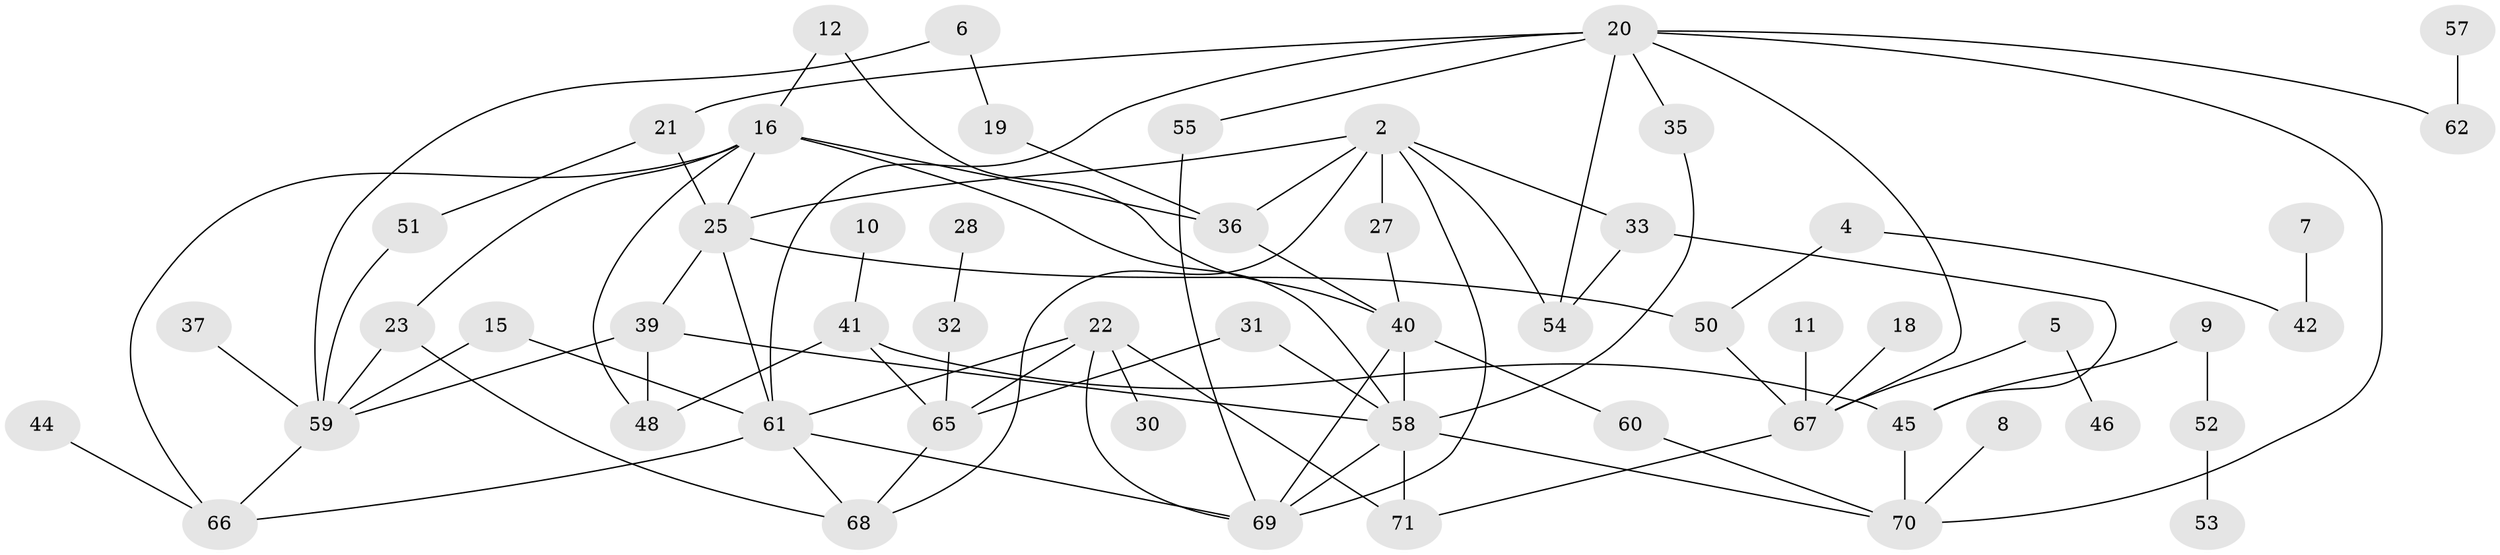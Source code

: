 // original degree distribution, {0: 0.09929078014184398, 3: 0.20567375886524822, 4: 0.10638297872340426, 5: 0.04964539007092199, 2: 0.3191489361702128, 1: 0.19858156028368795, 6: 0.014184397163120567, 8: 0.0070921985815602835}
// Generated by graph-tools (version 1.1) at 2025/49/03/09/25 03:49:09]
// undirected, 55 vertices, 87 edges
graph export_dot {
graph [start="1"]
  node [color=gray90,style=filled];
  2;
  4;
  5;
  6;
  7;
  8;
  9;
  10;
  11;
  12;
  15;
  16;
  18;
  19;
  20;
  21;
  22;
  23;
  25;
  27;
  28;
  30;
  31;
  32;
  33;
  35;
  36;
  37;
  39;
  40;
  41;
  42;
  44;
  45;
  46;
  48;
  50;
  51;
  52;
  53;
  54;
  55;
  57;
  58;
  59;
  60;
  61;
  62;
  65;
  66;
  67;
  68;
  69;
  70;
  71;
  2 -- 25 [weight=1.0];
  2 -- 27 [weight=1.0];
  2 -- 33 [weight=1.0];
  2 -- 36 [weight=1.0];
  2 -- 54 [weight=1.0];
  2 -- 68 [weight=1.0];
  2 -- 69 [weight=1.0];
  4 -- 42 [weight=1.0];
  4 -- 50 [weight=1.0];
  5 -- 46 [weight=1.0];
  5 -- 67 [weight=1.0];
  6 -- 19 [weight=1.0];
  6 -- 59 [weight=1.0];
  7 -- 42 [weight=1.0];
  8 -- 70 [weight=1.0];
  9 -- 45 [weight=1.0];
  9 -- 52 [weight=1.0];
  10 -- 41 [weight=1.0];
  11 -- 67 [weight=2.0];
  12 -- 16 [weight=1.0];
  12 -- 40 [weight=1.0];
  15 -- 59 [weight=1.0];
  15 -- 61 [weight=1.0];
  16 -- 23 [weight=1.0];
  16 -- 25 [weight=1.0];
  16 -- 36 [weight=1.0];
  16 -- 48 [weight=1.0];
  16 -- 58 [weight=1.0];
  16 -- 66 [weight=1.0];
  18 -- 67 [weight=1.0];
  19 -- 36 [weight=1.0];
  20 -- 21 [weight=1.0];
  20 -- 35 [weight=1.0];
  20 -- 54 [weight=1.0];
  20 -- 55 [weight=1.0];
  20 -- 61 [weight=1.0];
  20 -- 62 [weight=1.0];
  20 -- 67 [weight=1.0];
  20 -- 70 [weight=1.0];
  21 -- 25 [weight=1.0];
  21 -- 51 [weight=1.0];
  22 -- 30 [weight=1.0];
  22 -- 61 [weight=1.0];
  22 -- 65 [weight=1.0];
  22 -- 69 [weight=1.0];
  22 -- 71 [weight=1.0];
  23 -- 59 [weight=1.0];
  23 -- 68 [weight=1.0];
  25 -- 39 [weight=1.0];
  25 -- 50 [weight=1.0];
  25 -- 61 [weight=1.0];
  27 -- 40 [weight=1.0];
  28 -- 32 [weight=1.0];
  31 -- 58 [weight=1.0];
  31 -- 65 [weight=1.0];
  32 -- 65 [weight=1.0];
  33 -- 45 [weight=1.0];
  33 -- 54 [weight=1.0];
  35 -- 58 [weight=1.0];
  36 -- 40 [weight=1.0];
  37 -- 59 [weight=1.0];
  39 -- 48 [weight=1.0];
  39 -- 58 [weight=1.0];
  39 -- 59 [weight=1.0];
  40 -- 58 [weight=1.0];
  40 -- 60 [weight=1.0];
  40 -- 69 [weight=1.0];
  41 -- 45 [weight=1.0];
  41 -- 48 [weight=1.0];
  41 -- 65 [weight=1.0];
  44 -- 66 [weight=1.0];
  45 -- 70 [weight=1.0];
  50 -- 67 [weight=1.0];
  51 -- 59 [weight=1.0];
  52 -- 53 [weight=1.0];
  55 -- 69 [weight=1.0];
  57 -- 62 [weight=1.0];
  58 -- 69 [weight=1.0];
  58 -- 70 [weight=1.0];
  58 -- 71 [weight=2.0];
  59 -- 66 [weight=1.0];
  60 -- 70 [weight=1.0];
  61 -- 66 [weight=1.0];
  61 -- 68 [weight=1.0];
  61 -- 69 [weight=1.0];
  65 -- 68 [weight=1.0];
  67 -- 71 [weight=1.0];
}
